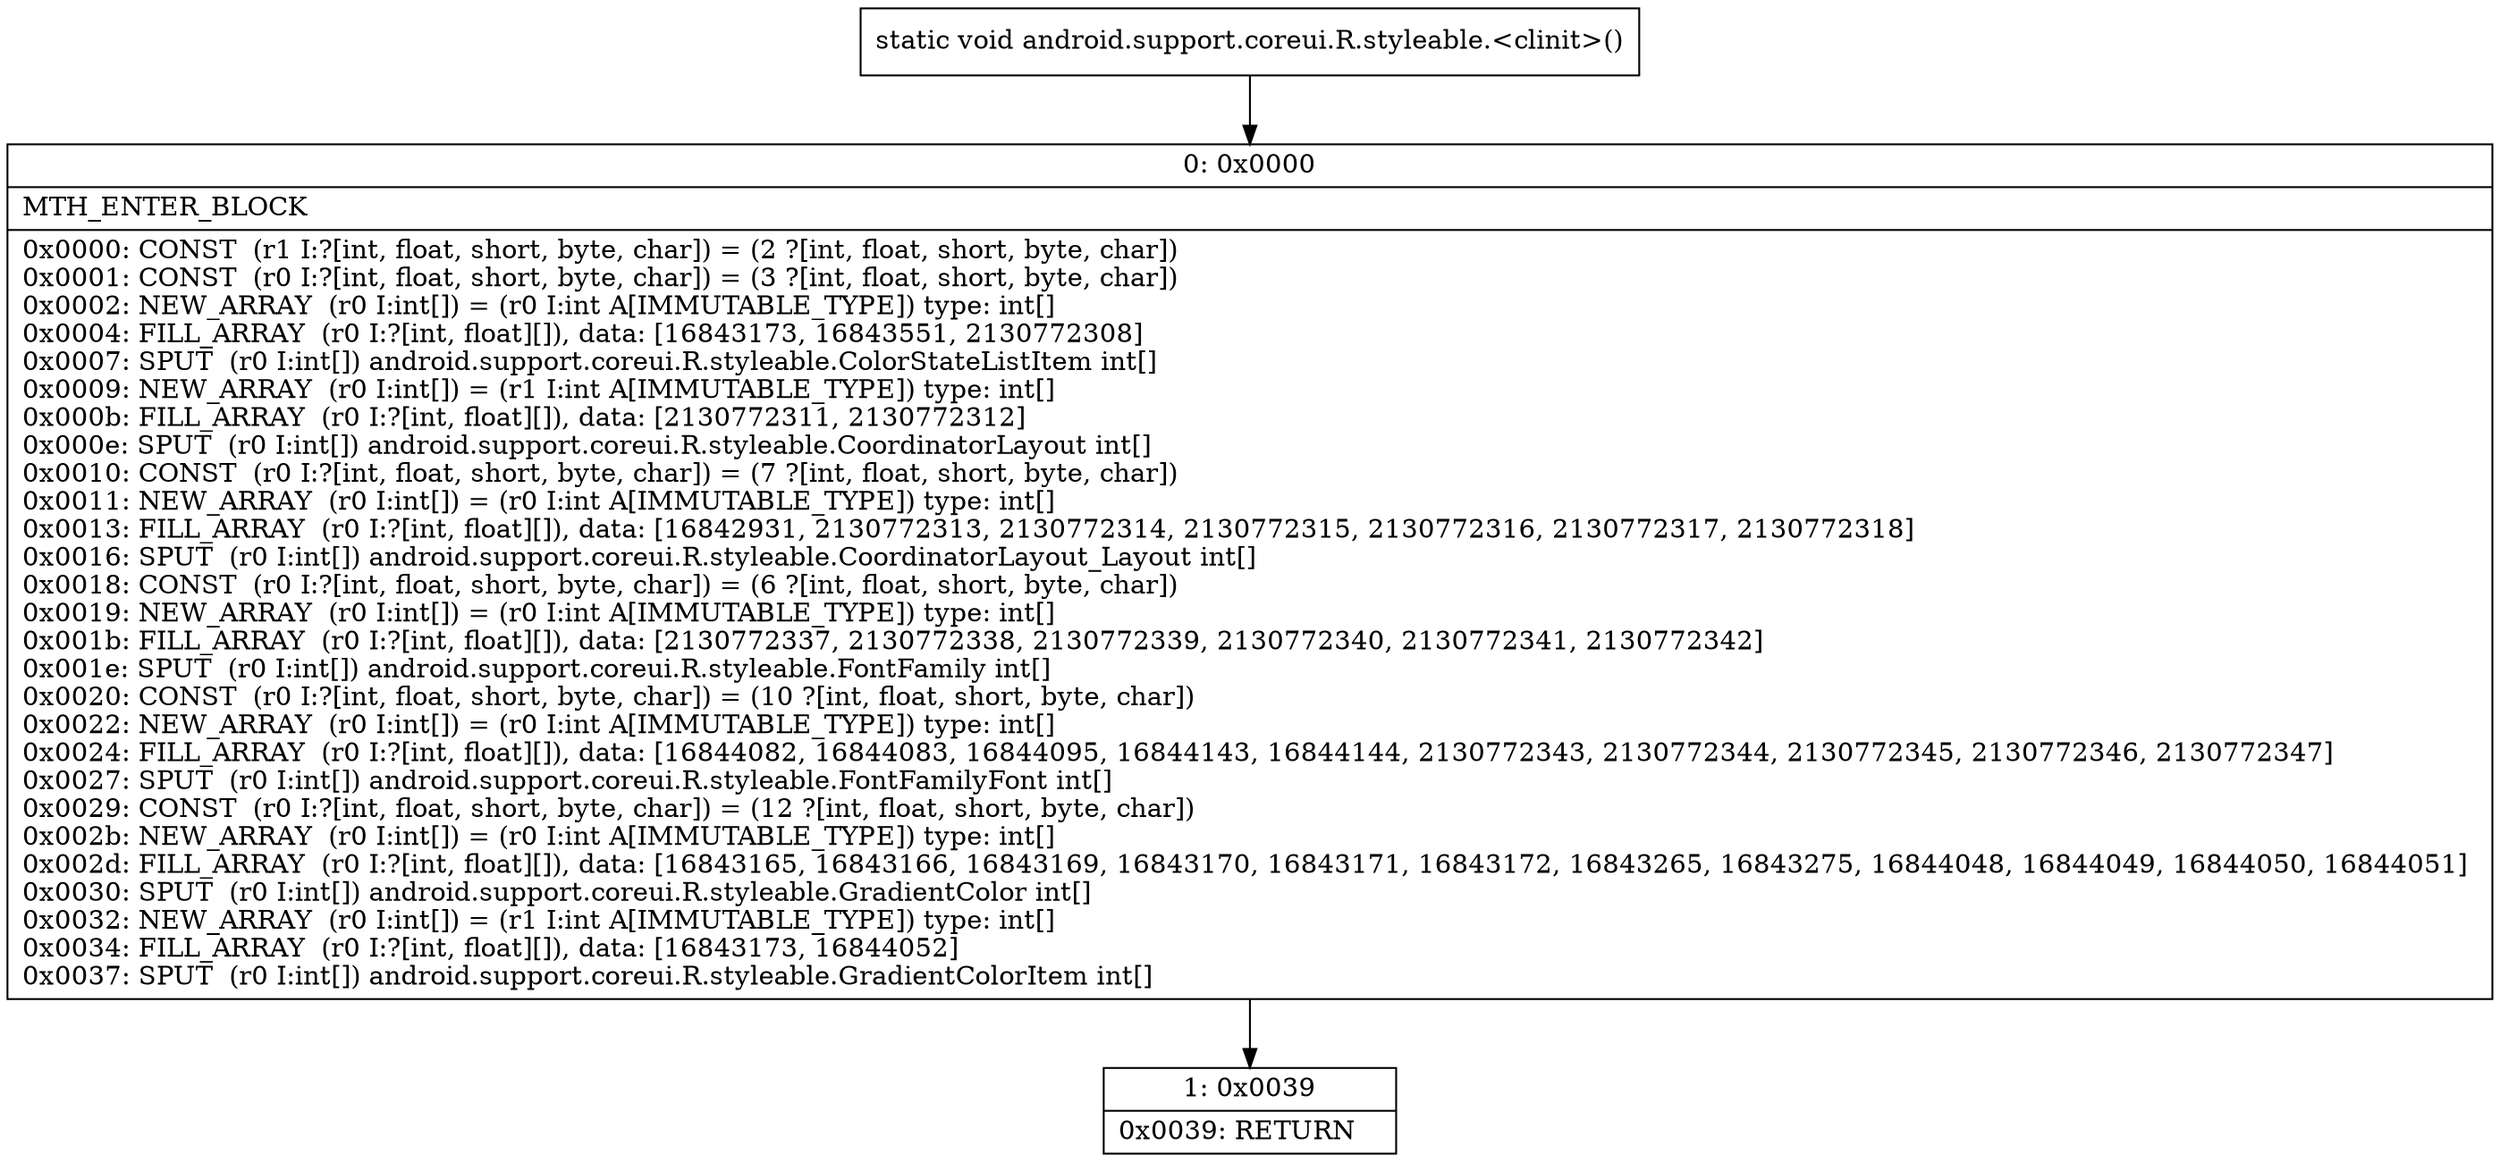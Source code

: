 digraph "CFG forandroid.support.coreui.R.styleable.\<clinit\>()V" {
Node_0 [shape=record,label="{0\:\ 0x0000|MTH_ENTER_BLOCK\l|0x0000: CONST  (r1 I:?[int, float, short, byte, char]) = (2 ?[int, float, short, byte, char]) \l0x0001: CONST  (r0 I:?[int, float, short, byte, char]) = (3 ?[int, float, short, byte, char]) \l0x0002: NEW_ARRAY  (r0 I:int[]) = (r0 I:int A[IMMUTABLE_TYPE]) type: int[] \l0x0004: FILL_ARRAY  (r0 I:?[int, float][]), data: [16843173, 16843551, 2130772308] \l0x0007: SPUT  (r0 I:int[]) android.support.coreui.R.styleable.ColorStateListItem int[] \l0x0009: NEW_ARRAY  (r0 I:int[]) = (r1 I:int A[IMMUTABLE_TYPE]) type: int[] \l0x000b: FILL_ARRAY  (r0 I:?[int, float][]), data: [2130772311, 2130772312] \l0x000e: SPUT  (r0 I:int[]) android.support.coreui.R.styleable.CoordinatorLayout int[] \l0x0010: CONST  (r0 I:?[int, float, short, byte, char]) = (7 ?[int, float, short, byte, char]) \l0x0011: NEW_ARRAY  (r0 I:int[]) = (r0 I:int A[IMMUTABLE_TYPE]) type: int[] \l0x0013: FILL_ARRAY  (r0 I:?[int, float][]), data: [16842931, 2130772313, 2130772314, 2130772315, 2130772316, 2130772317, 2130772318] \l0x0016: SPUT  (r0 I:int[]) android.support.coreui.R.styleable.CoordinatorLayout_Layout int[] \l0x0018: CONST  (r0 I:?[int, float, short, byte, char]) = (6 ?[int, float, short, byte, char]) \l0x0019: NEW_ARRAY  (r0 I:int[]) = (r0 I:int A[IMMUTABLE_TYPE]) type: int[] \l0x001b: FILL_ARRAY  (r0 I:?[int, float][]), data: [2130772337, 2130772338, 2130772339, 2130772340, 2130772341, 2130772342] \l0x001e: SPUT  (r0 I:int[]) android.support.coreui.R.styleable.FontFamily int[] \l0x0020: CONST  (r0 I:?[int, float, short, byte, char]) = (10 ?[int, float, short, byte, char]) \l0x0022: NEW_ARRAY  (r0 I:int[]) = (r0 I:int A[IMMUTABLE_TYPE]) type: int[] \l0x0024: FILL_ARRAY  (r0 I:?[int, float][]), data: [16844082, 16844083, 16844095, 16844143, 16844144, 2130772343, 2130772344, 2130772345, 2130772346, 2130772347] \l0x0027: SPUT  (r0 I:int[]) android.support.coreui.R.styleable.FontFamilyFont int[] \l0x0029: CONST  (r0 I:?[int, float, short, byte, char]) = (12 ?[int, float, short, byte, char]) \l0x002b: NEW_ARRAY  (r0 I:int[]) = (r0 I:int A[IMMUTABLE_TYPE]) type: int[] \l0x002d: FILL_ARRAY  (r0 I:?[int, float][]), data: [16843165, 16843166, 16843169, 16843170, 16843171, 16843172, 16843265, 16843275, 16844048, 16844049, 16844050, 16844051] \l0x0030: SPUT  (r0 I:int[]) android.support.coreui.R.styleable.GradientColor int[] \l0x0032: NEW_ARRAY  (r0 I:int[]) = (r1 I:int A[IMMUTABLE_TYPE]) type: int[] \l0x0034: FILL_ARRAY  (r0 I:?[int, float][]), data: [16843173, 16844052] \l0x0037: SPUT  (r0 I:int[]) android.support.coreui.R.styleable.GradientColorItem int[] \l}"];
Node_1 [shape=record,label="{1\:\ 0x0039|0x0039: RETURN   \l}"];
MethodNode[shape=record,label="{static void android.support.coreui.R.styleable.\<clinit\>() }"];
MethodNode -> Node_0;
Node_0 -> Node_1;
}

